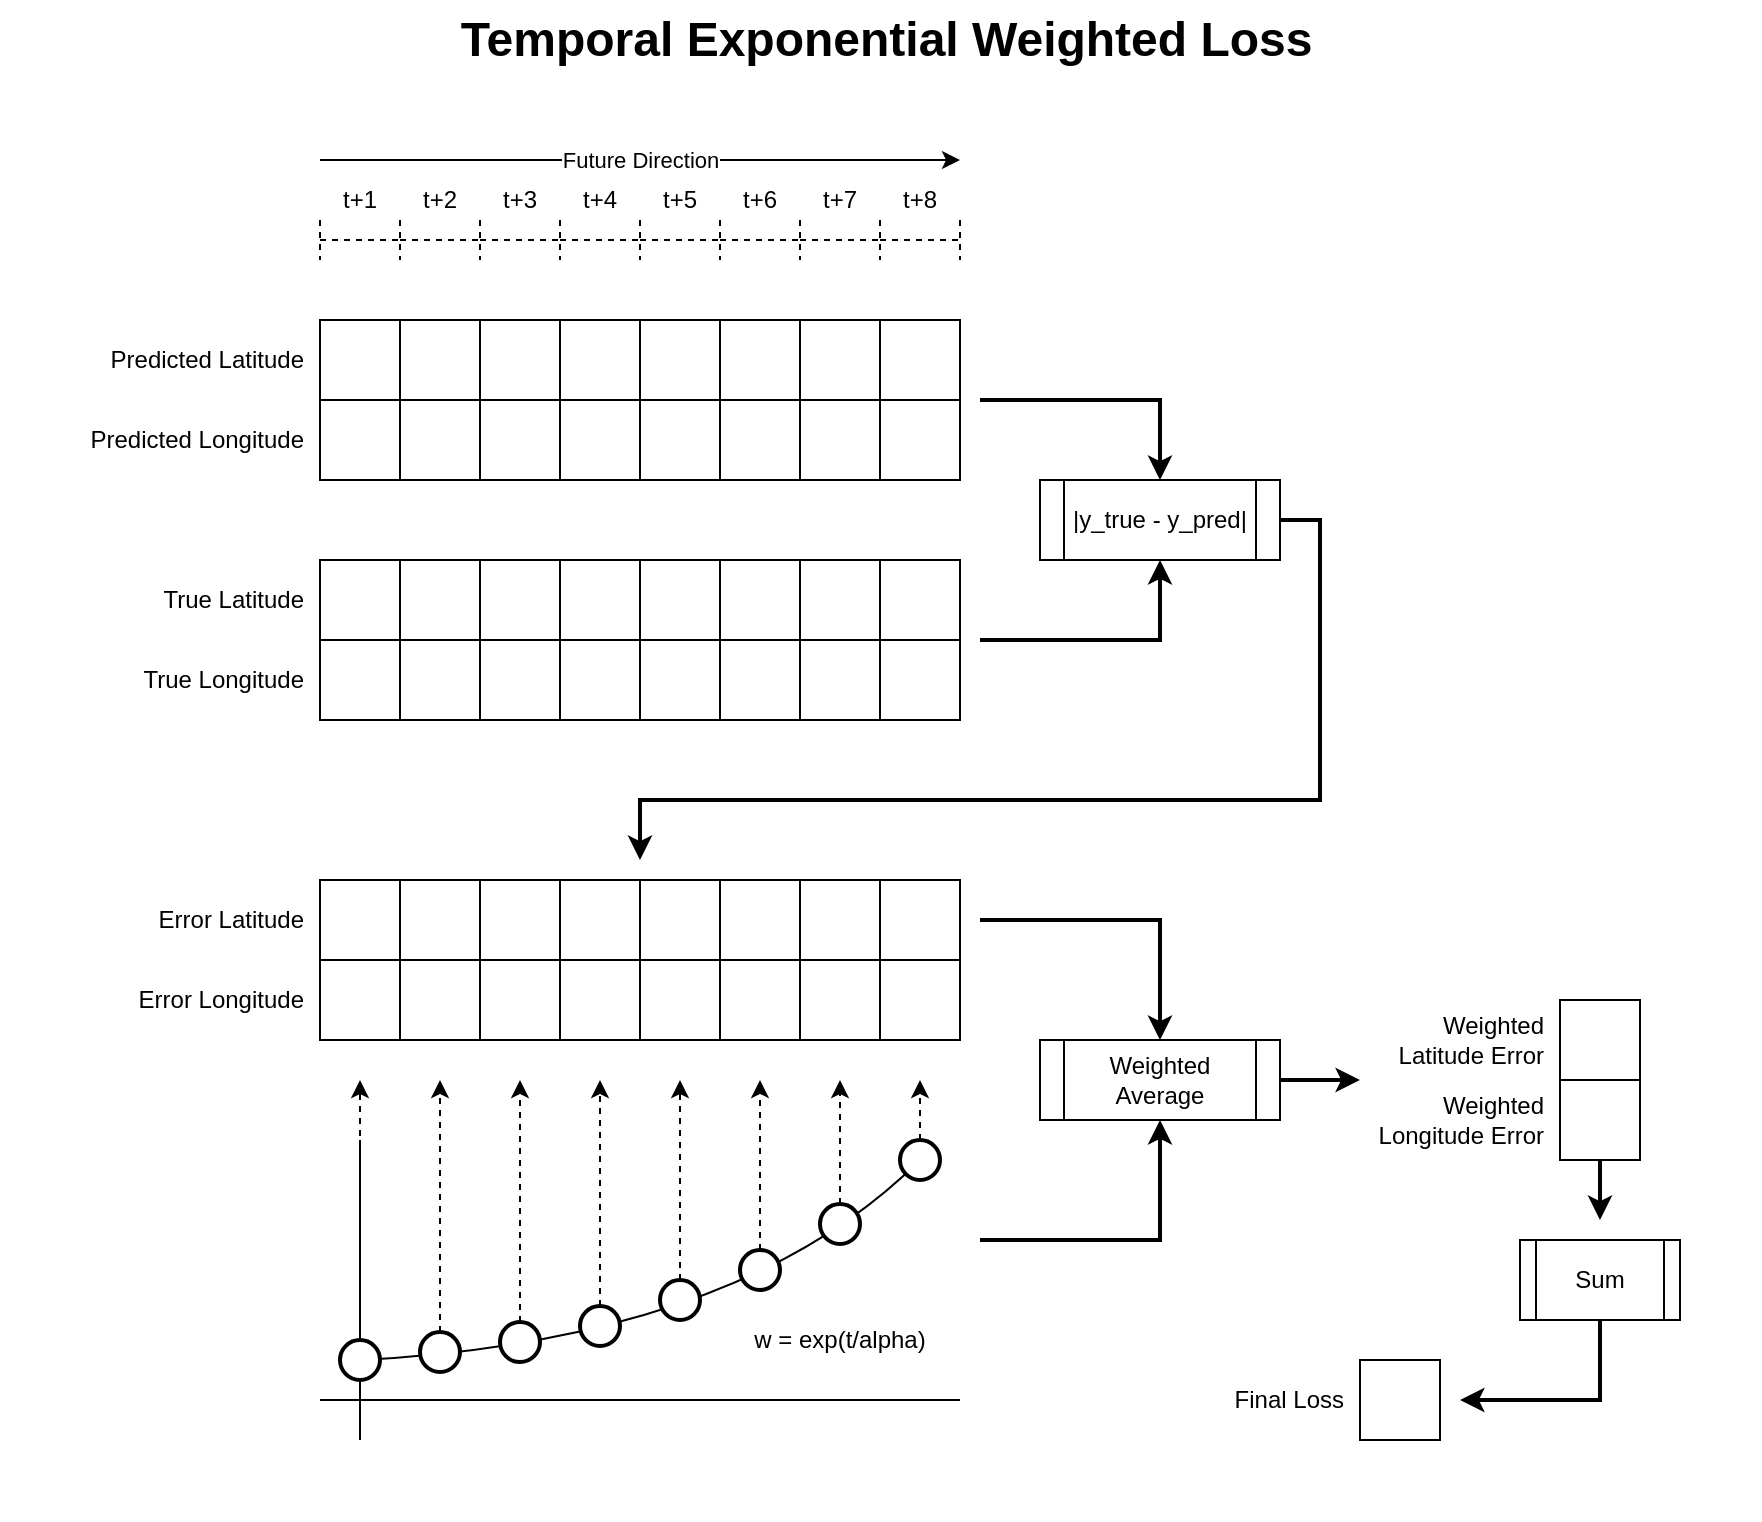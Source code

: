 <mxfile version="15.8.7" type="device"><diagram id="Sw7X7sDZ69eZ22ozQ-pd" name="Page-1"><mxGraphModel dx="1148" dy="2528" grid="1" gridSize="10" guides="1" tooltips="1" connect="1" arrows="1" fold="1" page="1" pageScale="1" pageWidth="1100" pageHeight="850" math="0" shadow="0"><root><mxCell id="0"/><mxCell id="1" parent="0"/><mxCell id="BG7lXiAOSzAuMvyLn2fR-36" value="Predicted Latitude" style="text;html=1;strokeColor=none;fillColor=none;align=right;verticalAlign=middle;whiteSpace=wrap;rounded=0;spacingTop=0;spacing=8;" vertex="1" parent="1"><mxGeometry x="120" y="200" width="160" height="40" as="geometry"/></mxCell><mxCell id="BG7lXiAOSzAuMvyLn2fR-37" value="Predicted Longitude" style="text;html=1;strokeColor=none;fillColor=none;align=right;verticalAlign=middle;whiteSpace=wrap;rounded=0;spacingTop=0;spacing=8;" vertex="1" parent="1"><mxGeometry x="120" y="240" width="160" height="40" as="geometry"/></mxCell><mxCell id="BG7lXiAOSzAuMvyLn2fR-38" value="True Latitude" style="text;html=1;strokeColor=none;fillColor=none;align=right;verticalAlign=middle;whiteSpace=wrap;rounded=0;spacingTop=0;spacing=8;" vertex="1" parent="1"><mxGeometry x="120" y="320" width="160" height="40" as="geometry"/></mxCell><mxCell id="BG7lXiAOSzAuMvyLn2fR-39" value="True Longitude" style="text;html=1;strokeColor=none;fillColor=none;align=right;verticalAlign=middle;whiteSpace=wrap;rounded=0;spacingTop=0;spacing=8;" vertex="1" parent="1"><mxGeometry x="120" y="360" width="160" height="40" as="geometry"/></mxCell><mxCell id="BG7lXiAOSzAuMvyLn2fR-113" value="t+3" style="rounded=0;whiteSpace=wrap;html=1;fillColor=none;strokeColor=none;perimeterSpacing=0;" vertex="1" parent="1"><mxGeometry x="360" y="120" width="40" height="40" as="geometry"/></mxCell><mxCell id="BG7lXiAOSzAuMvyLn2fR-114" value="t+4" style="rounded=0;whiteSpace=wrap;html=1;fillColor=none;strokeColor=none;perimeterSpacing=0;" vertex="1" parent="1"><mxGeometry x="400" y="120" width="40" height="40" as="geometry"/></mxCell><mxCell id="BG7lXiAOSzAuMvyLn2fR-115" value="t+1" style="rounded=0;whiteSpace=wrap;html=1;fillColor=none;strokeColor=none;perimeterSpacing=0;" vertex="1" parent="1"><mxGeometry x="280" y="120" width="40" height="40" as="geometry"/></mxCell><mxCell id="BG7lXiAOSzAuMvyLn2fR-116" value="t+2" style="rounded=0;whiteSpace=wrap;html=1;fillColor=none;strokeColor=none;perimeterSpacing=0;" vertex="1" parent="1"><mxGeometry x="320" y="120" width="40" height="40" as="geometry"/></mxCell><mxCell id="BG7lXiAOSzAuMvyLn2fR-117" value="t+5" style="rounded=0;whiteSpace=wrap;html=1;fillColor=none;strokeColor=none;perimeterSpacing=0;" vertex="1" parent="1"><mxGeometry x="440" y="120" width="40" height="40" as="geometry"/></mxCell><mxCell id="BG7lXiAOSzAuMvyLn2fR-118" value="t+6" style="rounded=0;whiteSpace=wrap;html=1;fillColor=none;strokeColor=none;perimeterSpacing=0;" vertex="1" parent="1"><mxGeometry x="480" y="120" width="40" height="40" as="geometry"/></mxCell><mxCell id="BG7lXiAOSzAuMvyLn2fR-119" value="t+7" style="rounded=0;whiteSpace=wrap;html=1;fillColor=none;strokeColor=none;perimeterSpacing=0;" vertex="1" parent="1"><mxGeometry x="520" y="120" width="40" height="40" as="geometry"/></mxCell><mxCell id="BG7lXiAOSzAuMvyLn2fR-120" value="t+8" style="rounded=0;whiteSpace=wrap;html=1;fillColor=none;strokeColor=none;perimeterSpacing=0;glass=0;" vertex="1" parent="1"><mxGeometry x="560" y="120" width="40" height="40" as="geometry"/></mxCell><mxCell id="BG7lXiAOSzAuMvyLn2fR-138" value="" style="group;strokeWidth=1;dashed=1;" vertex="1" connectable="0" parent="1"><mxGeometry x="280" y="150" width="320" height="20" as="geometry"/></mxCell><mxCell id="BG7lXiAOSzAuMvyLn2fR-122" value="" style="shape=crossbar;whiteSpace=wrap;html=1;rounded=1;glass=0;strokeColor=default;fillColor=none;strokeWidth=1;dashed=1;" vertex="1" parent="BG7lXiAOSzAuMvyLn2fR-138"><mxGeometry width="40" height="20" as="geometry"/></mxCell><mxCell id="BG7lXiAOSzAuMvyLn2fR-123" value="" style="shape=crossbar;whiteSpace=wrap;html=1;rounded=1;glass=0;strokeColor=default;fillColor=none;strokeWidth=1;dashed=1;" vertex="1" parent="BG7lXiAOSzAuMvyLn2fR-138"><mxGeometry x="40" width="40" height="20" as="geometry"/></mxCell><mxCell id="BG7lXiAOSzAuMvyLn2fR-124" value="" style="shape=crossbar;whiteSpace=wrap;html=1;rounded=1;glass=0;strokeColor=default;fillColor=none;strokeWidth=1;dashed=1;" vertex="1" parent="BG7lXiAOSzAuMvyLn2fR-138"><mxGeometry x="80" width="40" height="20" as="geometry"/></mxCell><mxCell id="BG7lXiAOSzAuMvyLn2fR-125" value="" style="shape=crossbar;whiteSpace=wrap;html=1;rounded=1;glass=0;strokeColor=default;fillColor=none;strokeWidth=1;dashed=1;" vertex="1" parent="BG7lXiAOSzAuMvyLn2fR-138"><mxGeometry x="120" width="40" height="20" as="geometry"/></mxCell><mxCell id="BG7lXiAOSzAuMvyLn2fR-126" value="" style="shape=crossbar;whiteSpace=wrap;html=1;rounded=1;glass=0;strokeColor=default;fillColor=none;strokeWidth=1;dashed=1;" vertex="1" parent="BG7lXiAOSzAuMvyLn2fR-138"><mxGeometry x="160" width="40" height="20" as="geometry"/></mxCell><mxCell id="BG7lXiAOSzAuMvyLn2fR-127" value="" style="shape=crossbar;whiteSpace=wrap;html=1;rounded=1;glass=0;strokeColor=default;fillColor=none;strokeWidth=1;dashed=1;" vertex="1" parent="BG7lXiAOSzAuMvyLn2fR-138"><mxGeometry x="200" width="40" height="20" as="geometry"/></mxCell><mxCell id="BG7lXiAOSzAuMvyLn2fR-128" value="" style="shape=crossbar;whiteSpace=wrap;html=1;rounded=1;glass=0;strokeColor=default;fillColor=none;strokeWidth=1;dashed=1;" vertex="1" parent="BG7lXiAOSzAuMvyLn2fR-138"><mxGeometry x="240" width="40" height="20" as="geometry"/></mxCell><mxCell id="BG7lXiAOSzAuMvyLn2fR-137" value="" style="shape=crossbar;whiteSpace=wrap;html=1;rounded=1;glass=0;strokeColor=default;fillColor=none;strokeWidth=1;dashed=1;" vertex="1" parent="BG7lXiAOSzAuMvyLn2fR-138"><mxGeometry x="280" width="40" height="20" as="geometry"/></mxCell><mxCell id="BG7lXiAOSzAuMvyLn2fR-141" value="Future Direction" style="endArrow=classic;html=1;rounded=0;" edge="1" parent="1"><mxGeometry width="50" height="50" relative="1" as="geometry"><mxPoint x="280" y="120" as="sourcePoint"/><mxPoint x="600" y="120" as="targetPoint"/></mxGeometry></mxCell><mxCell id="BG7lXiAOSzAuMvyLn2fR-216" style="edgeStyle=orthogonalEdgeStyle;rounded=0;orthogonalLoop=1;jettySize=auto;html=1;exitX=1;exitY=0.5;exitDx=0;exitDy=0;strokeWidth=2;" edge="1" parent="1" source="BG7lXiAOSzAuMvyLn2fR-149"><mxGeometry relative="1" as="geometry"><mxPoint x="440" y="470" as="targetPoint"/><Array as="points"><mxPoint x="780" y="300"/><mxPoint x="780" y="440"/><mxPoint x="440" y="440"/></Array></mxGeometry></mxCell><mxCell id="BG7lXiAOSzAuMvyLn2fR-149" value="|y_true - y_pred|" style="shape=process;whiteSpace=wrap;html=1;backgroundOutline=1;rounded=0;glass=0;strokeColor=default;strokeWidth=1;fillColor=default;" vertex="1" parent="1"><mxGeometry x="640" y="280" width="120" height="40" as="geometry"/></mxCell><mxCell id="BG7lXiAOSzAuMvyLn2fR-169" value="" style="group" vertex="1" connectable="0" parent="1"><mxGeometry x="280" y="320" width="320" height="80" as="geometry"/></mxCell><mxCell id="BG7lXiAOSzAuMvyLn2fR-94" value="" style="group" vertex="1" connectable="0" parent="BG7lXiAOSzAuMvyLn2fR-169"><mxGeometry width="320" height="40" as="geometry"/></mxCell><mxCell id="BG7lXiAOSzAuMvyLn2fR-95" value="" style="rounded=0;whiteSpace=wrap;html=1;" vertex="1" parent="BG7lXiAOSzAuMvyLn2fR-94"><mxGeometry x="80" width="40" height="40" as="geometry"/></mxCell><mxCell id="BG7lXiAOSzAuMvyLn2fR-96" value="" style="rounded=0;whiteSpace=wrap;html=1;" vertex="1" parent="BG7lXiAOSzAuMvyLn2fR-94"><mxGeometry x="120" width="40" height="40" as="geometry"/></mxCell><mxCell id="BG7lXiAOSzAuMvyLn2fR-97" value="" style="rounded=0;whiteSpace=wrap;html=1;" vertex="1" parent="BG7lXiAOSzAuMvyLn2fR-94"><mxGeometry width="40" height="40" as="geometry"/></mxCell><mxCell id="BG7lXiAOSzAuMvyLn2fR-98" value="" style="rounded=0;whiteSpace=wrap;html=1;" vertex="1" parent="BG7lXiAOSzAuMvyLn2fR-94"><mxGeometry x="40" width="40" height="40" as="geometry"/></mxCell><mxCell id="BG7lXiAOSzAuMvyLn2fR-99" value="" style="rounded=0;whiteSpace=wrap;html=1;" vertex="1" parent="BG7lXiAOSzAuMvyLn2fR-94"><mxGeometry x="160" width="40" height="40" as="geometry"/></mxCell><mxCell id="BG7lXiAOSzAuMvyLn2fR-100" value="" style="rounded=0;whiteSpace=wrap;html=1;" vertex="1" parent="BG7lXiAOSzAuMvyLn2fR-94"><mxGeometry x="200" width="40" height="40" as="geometry"/></mxCell><mxCell id="BG7lXiAOSzAuMvyLn2fR-101" value="" style="rounded=0;whiteSpace=wrap;html=1;" vertex="1" parent="BG7lXiAOSzAuMvyLn2fR-94"><mxGeometry x="240" width="40" height="40" as="geometry"/></mxCell><mxCell id="BG7lXiAOSzAuMvyLn2fR-102" value="" style="rounded=0;whiteSpace=wrap;html=1;" vertex="1" parent="BG7lXiAOSzAuMvyLn2fR-94"><mxGeometry x="280" width="40" height="40" as="geometry"/></mxCell><mxCell id="BG7lXiAOSzAuMvyLn2fR-103" value="" style="group" vertex="1" connectable="0" parent="BG7lXiAOSzAuMvyLn2fR-169"><mxGeometry y="40" width="320" height="40" as="geometry"/></mxCell><mxCell id="BG7lXiAOSzAuMvyLn2fR-104" value="" style="rounded=0;whiteSpace=wrap;html=1;" vertex="1" parent="BG7lXiAOSzAuMvyLn2fR-103"><mxGeometry x="80" width="40" height="40" as="geometry"/></mxCell><mxCell id="BG7lXiAOSzAuMvyLn2fR-105" value="" style="rounded=0;whiteSpace=wrap;html=1;" vertex="1" parent="BG7lXiAOSzAuMvyLn2fR-103"><mxGeometry x="120" width="40" height="40" as="geometry"/></mxCell><mxCell id="BG7lXiAOSzAuMvyLn2fR-106" value="" style="rounded=0;whiteSpace=wrap;html=1;" vertex="1" parent="BG7lXiAOSzAuMvyLn2fR-103"><mxGeometry width="40" height="40" as="geometry"/></mxCell><mxCell id="BG7lXiAOSzAuMvyLn2fR-107" value="" style="rounded=0;whiteSpace=wrap;html=1;" vertex="1" parent="BG7lXiAOSzAuMvyLn2fR-103"><mxGeometry x="40" width="40" height="40" as="geometry"/></mxCell><mxCell id="BG7lXiAOSzAuMvyLn2fR-108" value="" style="rounded=0;whiteSpace=wrap;html=1;" vertex="1" parent="BG7lXiAOSzAuMvyLn2fR-103"><mxGeometry x="160" width="40" height="40" as="geometry"/></mxCell><mxCell id="BG7lXiAOSzAuMvyLn2fR-109" value="" style="rounded=0;whiteSpace=wrap;html=1;" vertex="1" parent="BG7lXiAOSzAuMvyLn2fR-103"><mxGeometry x="200" width="40" height="40" as="geometry"/></mxCell><mxCell id="BG7lXiAOSzAuMvyLn2fR-110" value="" style="rounded=0;whiteSpace=wrap;html=1;" vertex="1" parent="BG7lXiAOSzAuMvyLn2fR-103"><mxGeometry x="240" width="40" height="40" as="geometry"/></mxCell><mxCell id="BG7lXiAOSzAuMvyLn2fR-111" value="" style="rounded=0;whiteSpace=wrap;html=1;" vertex="1" parent="BG7lXiAOSzAuMvyLn2fR-103"><mxGeometry x="280" width="40" height="40" as="geometry"/></mxCell><mxCell id="BG7lXiAOSzAuMvyLn2fR-170" value="" style="group" vertex="1" connectable="0" parent="1"><mxGeometry x="280" y="200" width="320" height="80" as="geometry"/></mxCell><mxCell id="BG7lXiAOSzAuMvyLn2fR-84" value="" style="group" vertex="1" connectable="0" parent="BG7lXiAOSzAuMvyLn2fR-170"><mxGeometry width="320" height="40" as="geometry"/></mxCell><mxCell id="BG7lXiAOSzAuMvyLn2fR-4" value="" style="rounded=0;whiteSpace=wrap;html=1;" vertex="1" parent="BG7lXiAOSzAuMvyLn2fR-84"><mxGeometry x="80" width="40" height="40" as="geometry"/></mxCell><mxCell id="BG7lXiAOSzAuMvyLn2fR-5" value="" style="rounded=0;whiteSpace=wrap;html=1;" vertex="1" parent="BG7lXiAOSzAuMvyLn2fR-84"><mxGeometry x="120" width="40" height="40" as="geometry"/></mxCell><mxCell id="BG7lXiAOSzAuMvyLn2fR-6" value="" style="rounded=0;whiteSpace=wrap;html=1;" vertex="1" parent="BG7lXiAOSzAuMvyLn2fR-84"><mxGeometry width="40" height="40" as="geometry"/></mxCell><mxCell id="BG7lXiAOSzAuMvyLn2fR-7" value="" style="rounded=0;whiteSpace=wrap;html=1;" vertex="1" parent="BG7lXiAOSzAuMvyLn2fR-84"><mxGeometry x="40" width="40" height="40" as="geometry"/></mxCell><mxCell id="BG7lXiAOSzAuMvyLn2fR-8" value="" style="rounded=0;whiteSpace=wrap;html=1;" vertex="1" parent="BG7lXiAOSzAuMvyLn2fR-84"><mxGeometry x="160" width="40" height="40" as="geometry"/></mxCell><mxCell id="BG7lXiAOSzAuMvyLn2fR-9" value="" style="rounded=0;whiteSpace=wrap;html=1;" vertex="1" parent="BG7lXiAOSzAuMvyLn2fR-84"><mxGeometry x="200" width="40" height="40" as="geometry"/></mxCell><mxCell id="BG7lXiAOSzAuMvyLn2fR-10" value="" style="rounded=0;whiteSpace=wrap;html=1;" vertex="1" parent="BG7lXiAOSzAuMvyLn2fR-84"><mxGeometry x="240" width="40" height="40" as="geometry"/></mxCell><mxCell id="BG7lXiAOSzAuMvyLn2fR-11" value="" style="rounded=0;whiteSpace=wrap;html=1;" vertex="1" parent="BG7lXiAOSzAuMvyLn2fR-84"><mxGeometry x="280" width="40" height="40" as="geometry"/></mxCell><mxCell id="BG7lXiAOSzAuMvyLn2fR-85" value="" style="group" vertex="1" connectable="0" parent="BG7lXiAOSzAuMvyLn2fR-170"><mxGeometry y="40" width="320" height="40" as="geometry"/></mxCell><mxCell id="BG7lXiAOSzAuMvyLn2fR-86" value="" style="rounded=0;whiteSpace=wrap;html=1;" vertex="1" parent="BG7lXiAOSzAuMvyLn2fR-85"><mxGeometry x="80" width="40" height="40" as="geometry"/></mxCell><mxCell id="BG7lXiAOSzAuMvyLn2fR-87" value="" style="rounded=0;whiteSpace=wrap;html=1;" vertex="1" parent="BG7lXiAOSzAuMvyLn2fR-85"><mxGeometry x="120" width="40" height="40" as="geometry"/></mxCell><mxCell id="BG7lXiAOSzAuMvyLn2fR-88" value="" style="rounded=0;whiteSpace=wrap;html=1;" vertex="1" parent="BG7lXiAOSzAuMvyLn2fR-85"><mxGeometry width="40" height="40" as="geometry"/></mxCell><mxCell id="BG7lXiAOSzAuMvyLn2fR-89" value="" style="rounded=0;whiteSpace=wrap;html=1;" vertex="1" parent="BG7lXiAOSzAuMvyLn2fR-85"><mxGeometry x="40" width="40" height="40" as="geometry"/></mxCell><mxCell id="BG7lXiAOSzAuMvyLn2fR-90" value="" style="rounded=0;whiteSpace=wrap;html=1;" vertex="1" parent="BG7lXiAOSzAuMvyLn2fR-85"><mxGeometry x="160" width="40" height="40" as="geometry"/></mxCell><mxCell id="BG7lXiAOSzAuMvyLn2fR-91" value="" style="rounded=0;whiteSpace=wrap;html=1;" vertex="1" parent="BG7lXiAOSzAuMvyLn2fR-85"><mxGeometry x="200" width="40" height="40" as="geometry"/></mxCell><mxCell id="BG7lXiAOSzAuMvyLn2fR-92" value="" style="rounded=0;whiteSpace=wrap;html=1;" vertex="1" parent="BG7lXiAOSzAuMvyLn2fR-85"><mxGeometry x="240" width="40" height="40" as="geometry"/></mxCell><mxCell id="BG7lXiAOSzAuMvyLn2fR-93" value="" style="rounded=0;whiteSpace=wrap;html=1;" vertex="1" parent="BG7lXiAOSzAuMvyLn2fR-85"><mxGeometry x="280" width="40" height="40" as="geometry"/></mxCell><mxCell id="BG7lXiAOSzAuMvyLn2fR-190" value="" style="group" vertex="1" connectable="0" parent="1"><mxGeometry x="280" y="480" width="320" height="80" as="geometry"/></mxCell><mxCell id="BG7lXiAOSzAuMvyLn2fR-191" value="" style="group" vertex="1" connectable="0" parent="BG7lXiAOSzAuMvyLn2fR-190"><mxGeometry width="320" height="40" as="geometry"/></mxCell><mxCell id="BG7lXiAOSzAuMvyLn2fR-192" value="" style="rounded=0;whiteSpace=wrap;html=1;" vertex="1" parent="BG7lXiAOSzAuMvyLn2fR-191"><mxGeometry x="80" width="40" height="40" as="geometry"/></mxCell><mxCell id="BG7lXiAOSzAuMvyLn2fR-193" value="" style="rounded=0;whiteSpace=wrap;html=1;" vertex="1" parent="BG7lXiAOSzAuMvyLn2fR-191"><mxGeometry x="120" width="40" height="40" as="geometry"/></mxCell><mxCell id="BG7lXiAOSzAuMvyLn2fR-194" value="" style="rounded=0;whiteSpace=wrap;html=1;" vertex="1" parent="BG7lXiAOSzAuMvyLn2fR-191"><mxGeometry width="40" height="40" as="geometry"/></mxCell><mxCell id="BG7lXiAOSzAuMvyLn2fR-195" value="" style="rounded=0;whiteSpace=wrap;html=1;" vertex="1" parent="BG7lXiAOSzAuMvyLn2fR-191"><mxGeometry x="40" width="40" height="40" as="geometry"/></mxCell><mxCell id="BG7lXiAOSzAuMvyLn2fR-196" value="" style="rounded=0;whiteSpace=wrap;html=1;" vertex="1" parent="BG7lXiAOSzAuMvyLn2fR-191"><mxGeometry x="160" width="40" height="40" as="geometry"/></mxCell><mxCell id="BG7lXiAOSzAuMvyLn2fR-197" value="" style="rounded=0;whiteSpace=wrap;html=1;" vertex="1" parent="BG7lXiAOSzAuMvyLn2fR-191"><mxGeometry x="200" width="40" height="40" as="geometry"/></mxCell><mxCell id="BG7lXiAOSzAuMvyLn2fR-198" value="" style="rounded=0;whiteSpace=wrap;html=1;" vertex="1" parent="BG7lXiAOSzAuMvyLn2fR-191"><mxGeometry x="240" width="40" height="40" as="geometry"/></mxCell><mxCell id="BG7lXiAOSzAuMvyLn2fR-199" value="" style="rounded=0;whiteSpace=wrap;html=1;" vertex="1" parent="BG7lXiAOSzAuMvyLn2fR-191"><mxGeometry x="280" width="40" height="40" as="geometry"/></mxCell><mxCell id="BG7lXiAOSzAuMvyLn2fR-200" value="" style="group" vertex="1" connectable="0" parent="BG7lXiAOSzAuMvyLn2fR-190"><mxGeometry y="40" width="320" height="40" as="geometry"/></mxCell><mxCell id="BG7lXiAOSzAuMvyLn2fR-201" value="" style="rounded=0;whiteSpace=wrap;html=1;" vertex="1" parent="BG7lXiAOSzAuMvyLn2fR-200"><mxGeometry x="80" width="40" height="40" as="geometry"/></mxCell><mxCell id="BG7lXiAOSzAuMvyLn2fR-202" value="" style="rounded=0;whiteSpace=wrap;html=1;" vertex="1" parent="BG7lXiAOSzAuMvyLn2fR-200"><mxGeometry x="120" width="40" height="40" as="geometry"/></mxCell><mxCell id="BG7lXiAOSzAuMvyLn2fR-203" value="" style="rounded=0;whiteSpace=wrap;html=1;" vertex="1" parent="BG7lXiAOSzAuMvyLn2fR-200"><mxGeometry width="40" height="40" as="geometry"/></mxCell><mxCell id="BG7lXiAOSzAuMvyLn2fR-204" value="" style="rounded=0;whiteSpace=wrap;html=1;" vertex="1" parent="BG7lXiAOSzAuMvyLn2fR-200"><mxGeometry x="40" width="40" height="40" as="geometry"/></mxCell><mxCell id="BG7lXiAOSzAuMvyLn2fR-205" value="" style="rounded=0;whiteSpace=wrap;html=1;" vertex="1" parent="BG7lXiAOSzAuMvyLn2fR-200"><mxGeometry x="160" width="40" height="40" as="geometry"/></mxCell><mxCell id="BG7lXiAOSzAuMvyLn2fR-206" value="" style="rounded=0;whiteSpace=wrap;html=1;" vertex="1" parent="BG7lXiAOSzAuMvyLn2fR-200"><mxGeometry x="200" width="40" height="40" as="geometry"/></mxCell><mxCell id="BG7lXiAOSzAuMvyLn2fR-207" value="" style="rounded=0;whiteSpace=wrap;html=1;" vertex="1" parent="BG7lXiAOSzAuMvyLn2fR-200"><mxGeometry x="240" width="40" height="40" as="geometry"/></mxCell><mxCell id="BG7lXiAOSzAuMvyLn2fR-208" value="" style="rounded=0;whiteSpace=wrap;html=1;" vertex="1" parent="BG7lXiAOSzAuMvyLn2fR-200"><mxGeometry x="280" width="40" height="40" as="geometry"/></mxCell><mxCell id="BG7lXiAOSzAuMvyLn2fR-210" value="" style="edgeStyle=elbowEdgeStyle;elbow=vertical;endArrow=classic;html=1;rounded=0;entryX=0.5;entryY=0;entryDx=0;entryDy=0;strokeWidth=2;" edge="1" parent="1" target="BG7lXiAOSzAuMvyLn2fR-149"><mxGeometry width="50" height="50" relative="1" as="geometry"><mxPoint x="610" y="240" as="sourcePoint"/><mxPoint x="500" y="320" as="targetPoint"/><Array as="points"><mxPoint x="660" y="240"/></Array></mxGeometry></mxCell><mxCell id="BG7lXiAOSzAuMvyLn2fR-211" value="" style="edgeStyle=elbowEdgeStyle;elbow=vertical;endArrow=classic;html=1;rounded=0;entryX=0.5;entryY=1;entryDx=0;entryDy=0;strokeWidth=2;" edge="1" parent="1" target="BG7lXiAOSzAuMvyLn2fR-149"><mxGeometry width="50" height="50" relative="1" as="geometry"><mxPoint x="610" y="360" as="sourcePoint"/><mxPoint x="660" y="320" as="targetPoint"/><Array as="points"><mxPoint x="660" y="360"/></Array></mxGeometry></mxCell><mxCell id="BG7lXiAOSzAuMvyLn2fR-214" value="Error Latitude" style="text;html=1;strokeColor=none;fillColor=none;align=right;verticalAlign=middle;whiteSpace=wrap;rounded=0;spacingTop=0;spacing=8;" vertex="1" parent="1"><mxGeometry x="120" y="480" width="160" height="40" as="geometry"/></mxCell><mxCell id="BG7lXiAOSzAuMvyLn2fR-215" value="Error&amp;nbsp;Longitude" style="text;html=1;strokeColor=none;fillColor=none;align=right;verticalAlign=middle;whiteSpace=wrap;rounded=0;spacingTop=0;spacing=8;" vertex="1" parent="1"><mxGeometry x="120" y="520" width="160" height="40" as="geometry"/></mxCell><mxCell id="BG7lXiAOSzAuMvyLn2fR-234" value="Weighted Average" style="shape=process;whiteSpace=wrap;html=1;backgroundOutline=1;rounded=0;glass=0;strokeColor=default;strokeWidth=1;fillColor=default;" vertex="1" parent="1"><mxGeometry x="640" y="560" width="120" height="40" as="geometry"/></mxCell><mxCell id="BG7lXiAOSzAuMvyLn2fR-235" value="" style="edgeStyle=elbowEdgeStyle;elbow=vertical;endArrow=classic;html=1;rounded=0;entryX=0.5;entryY=0;entryDx=0;entryDy=0;strokeWidth=2;" edge="1" parent="1" target="BG7lXiAOSzAuMvyLn2fR-234"><mxGeometry width="50" height="50" relative="1" as="geometry"><mxPoint x="610" y="500" as="sourcePoint"/><mxPoint x="700" y="540" as="targetPoint"/><Array as="points"><mxPoint x="660" y="500"/></Array></mxGeometry></mxCell><mxCell id="BG7lXiAOSzAuMvyLn2fR-237" value="" style="edgeStyle=elbowEdgeStyle;elbow=vertical;endArrow=classic;html=1;rounded=0;entryX=0.5;entryY=1;entryDx=0;entryDy=0;strokeWidth=2;" edge="1" parent="1" target="BG7lXiAOSzAuMvyLn2fR-234"><mxGeometry width="50" height="50" relative="1" as="geometry"><mxPoint x="610" y="660" as="sourcePoint"/><mxPoint x="700" y="620" as="targetPoint"/><Array as="points"><mxPoint x="660" y="660"/></Array></mxGeometry></mxCell><mxCell id="BG7lXiAOSzAuMvyLn2fR-249" value="" style="group" vertex="1" connectable="0" parent="1"><mxGeometry x="280" y="580" width="320" height="180" as="geometry"/></mxCell><mxCell id="BG7lXiAOSzAuMvyLn2fR-241" value="" style="endArrow=classic;dashed=1;html=1;strokeWidth=1;rounded=0;exitX=0.5;exitY=0;exitDx=0;exitDy=0;endFill=1;" edge="1" parent="BG7lXiAOSzAuMvyLn2fR-249" source="BG7lXiAOSzAuMvyLn2fR-223"><mxGeometry width="50" height="50" relative="1" as="geometry"><mxPoint x="60" y="120" as="sourcePoint"/><mxPoint x="60" as="targetPoint"/></mxGeometry></mxCell><mxCell id="BG7lXiAOSzAuMvyLn2fR-242" style="edgeStyle=orthogonalEdgeStyle;rounded=0;orthogonalLoop=1;jettySize=auto;html=1;exitX=0.5;exitY=0;exitDx=0;exitDy=0;dashed=1;endArrow=classic;endFill=1;strokeWidth=1;" edge="1" parent="BG7lXiAOSzAuMvyLn2fR-249" source="BG7lXiAOSzAuMvyLn2fR-224"><mxGeometry relative="1" as="geometry"><mxPoint x="100" as="targetPoint"/></mxGeometry></mxCell><mxCell id="BG7lXiAOSzAuMvyLn2fR-243" style="edgeStyle=orthogonalEdgeStyle;rounded=0;orthogonalLoop=1;jettySize=auto;html=1;exitX=0.5;exitY=0;exitDx=0;exitDy=0;dashed=1;endArrow=classic;endFill=1;strokeWidth=1;" edge="1" parent="BG7lXiAOSzAuMvyLn2fR-249" source="BG7lXiAOSzAuMvyLn2fR-225"><mxGeometry relative="1" as="geometry"><mxPoint x="140" as="targetPoint"/></mxGeometry></mxCell><mxCell id="BG7lXiAOSzAuMvyLn2fR-244" style="edgeStyle=orthogonalEdgeStyle;rounded=0;orthogonalLoop=1;jettySize=auto;html=1;exitX=0.5;exitY=0;exitDx=0;exitDy=0;dashed=1;endArrow=classic;endFill=1;strokeWidth=1;" edge="1" parent="BG7lXiAOSzAuMvyLn2fR-249" source="BG7lXiAOSzAuMvyLn2fR-227"><mxGeometry relative="1" as="geometry"><mxPoint x="180" as="targetPoint"/></mxGeometry></mxCell><mxCell id="BG7lXiAOSzAuMvyLn2fR-245" style="edgeStyle=orthogonalEdgeStyle;rounded=0;orthogonalLoop=1;jettySize=auto;html=1;exitX=0.5;exitY=0;exitDx=0;exitDy=0;dashed=1;endArrow=classic;endFill=1;strokeWidth=1;" edge="1" parent="BG7lXiAOSzAuMvyLn2fR-249" source="BG7lXiAOSzAuMvyLn2fR-229"><mxGeometry relative="1" as="geometry"><mxPoint x="220" as="targetPoint"/></mxGeometry></mxCell><mxCell id="BG7lXiAOSzAuMvyLn2fR-246" style="edgeStyle=orthogonalEdgeStyle;rounded=0;orthogonalLoop=1;jettySize=auto;html=1;exitX=0.5;exitY=0;exitDx=0;exitDy=0;dashed=1;endArrow=classic;endFill=1;strokeWidth=1;" edge="1" parent="BG7lXiAOSzAuMvyLn2fR-249" source="BG7lXiAOSzAuMvyLn2fR-230"><mxGeometry relative="1" as="geometry"><mxPoint x="260" as="targetPoint"/></mxGeometry></mxCell><mxCell id="BG7lXiAOSzAuMvyLn2fR-247" style="edgeStyle=orthogonalEdgeStyle;rounded=0;orthogonalLoop=1;jettySize=auto;html=1;exitX=0.5;exitY=0;exitDx=0;exitDy=0;dashed=1;endArrow=classic;endFill=1;strokeWidth=1;" edge="1" parent="BG7lXiAOSzAuMvyLn2fR-249" source="BG7lXiAOSzAuMvyLn2fR-231"><mxGeometry relative="1" as="geometry"><mxPoint x="300" as="targetPoint"/></mxGeometry></mxCell><mxCell id="BG7lXiAOSzAuMvyLn2fR-248" style="edgeStyle=orthogonalEdgeStyle;rounded=0;orthogonalLoop=1;jettySize=auto;html=1;exitX=0.5;exitY=0;exitDx=0;exitDy=0;dashed=1;endArrow=classic;endFill=1;strokeWidth=1;" edge="1" parent="BG7lXiAOSzAuMvyLn2fR-249" source="BG7lXiAOSzAuMvyLn2fR-220"><mxGeometry relative="1" as="geometry"><mxPoint x="20" as="targetPoint"/></mxGeometry></mxCell><mxCell id="BG7lXiAOSzAuMvyLn2fR-217" value="" style="endArrow=none;html=1;rounded=0;endFill=0;" edge="1" parent="BG7lXiAOSzAuMvyLn2fR-249"><mxGeometry width="50" height="50" relative="1" as="geometry"><mxPoint x="20" y="180" as="sourcePoint"/><mxPoint x="20" y="30" as="targetPoint"/></mxGeometry></mxCell><mxCell id="BG7lXiAOSzAuMvyLn2fR-218" value="" style="endArrow=none;html=1;rounded=0;endFill=0;" edge="1" parent="BG7lXiAOSzAuMvyLn2fR-249"><mxGeometry width="50" height="50" relative="1" as="geometry"><mxPoint y="160" as="sourcePoint"/><mxPoint x="320" y="160" as="targetPoint"/></mxGeometry></mxCell><mxCell id="BG7lXiAOSzAuMvyLn2fR-219" value="" style="curved=1;endArrow=none;html=1;rounded=0;endFill=0;" edge="1" parent="BG7lXiAOSzAuMvyLn2fR-249"><mxGeometry width="50" height="50" relative="1" as="geometry"><mxPoint x="20" y="140" as="sourcePoint"/><mxPoint x="300" y="40" as="targetPoint"/><Array as="points"><mxPoint x="210" y="130"/></Array></mxGeometry></mxCell><mxCell id="BG7lXiAOSzAuMvyLn2fR-220" value="" style="ellipse;whiteSpace=wrap;html=1;rounded=0;glass=0;strokeColor=default;strokeWidth=2;fillColor=default;" vertex="1" parent="BG7lXiAOSzAuMvyLn2fR-249"><mxGeometry x="10" y="130" width="20" height="20" as="geometry"/></mxCell><mxCell id="BG7lXiAOSzAuMvyLn2fR-223" value="" style="ellipse;whiteSpace=wrap;html=1;rounded=0;glass=0;strokeColor=default;strokeWidth=2;fillColor=default;" vertex="1" parent="BG7lXiAOSzAuMvyLn2fR-249"><mxGeometry x="50" y="126" width="20" height="20" as="geometry"/></mxCell><mxCell id="BG7lXiAOSzAuMvyLn2fR-224" value="" style="ellipse;whiteSpace=wrap;html=1;rounded=0;glass=0;strokeColor=default;strokeWidth=2;fillColor=default;" vertex="1" parent="BG7lXiAOSzAuMvyLn2fR-249"><mxGeometry x="90" y="121" width="20" height="20" as="geometry"/></mxCell><mxCell id="BG7lXiAOSzAuMvyLn2fR-225" value="" style="ellipse;whiteSpace=wrap;html=1;rounded=0;glass=0;strokeColor=default;strokeWidth=2;fillColor=default;" vertex="1" parent="BG7lXiAOSzAuMvyLn2fR-249"><mxGeometry x="130" y="113" width="20" height="20" as="geometry"/></mxCell><mxCell id="BG7lXiAOSzAuMvyLn2fR-227" value="" style="ellipse;whiteSpace=wrap;html=1;rounded=0;glass=0;strokeColor=default;strokeWidth=2;fillColor=default;" vertex="1" parent="BG7lXiAOSzAuMvyLn2fR-249"><mxGeometry x="170" y="100" width="20" height="20" as="geometry"/></mxCell><mxCell id="BG7lXiAOSzAuMvyLn2fR-229" value="" style="ellipse;whiteSpace=wrap;html=1;rounded=0;glass=0;strokeColor=default;strokeWidth=2;fillColor=default;" vertex="1" parent="BG7lXiAOSzAuMvyLn2fR-249"><mxGeometry x="210" y="85" width="20" height="20" as="geometry"/></mxCell><mxCell id="BG7lXiAOSzAuMvyLn2fR-230" value="" style="ellipse;whiteSpace=wrap;html=1;rounded=0;glass=0;strokeColor=default;strokeWidth=2;fillColor=default;" vertex="1" parent="BG7lXiAOSzAuMvyLn2fR-249"><mxGeometry x="250" y="62" width="20" height="20" as="geometry"/></mxCell><mxCell id="BG7lXiAOSzAuMvyLn2fR-231" value="" style="ellipse;whiteSpace=wrap;html=1;rounded=0;glass=0;strokeColor=default;strokeWidth=2;fillColor=default;" vertex="1" parent="BG7lXiAOSzAuMvyLn2fR-249"><mxGeometry x="290" y="30" width="20" height="20" as="geometry"/></mxCell><mxCell id="BG7lXiAOSzAuMvyLn2fR-233" value="w = exp(t/alpha)" style="text;html=1;strokeColor=none;fillColor=none;align=center;verticalAlign=middle;whiteSpace=wrap;rounded=0;glass=0;" vertex="1" parent="BG7lXiAOSzAuMvyLn2fR-249"><mxGeometry x="200" y="120" width="120" height="20" as="geometry"/></mxCell><mxCell id="BG7lXiAOSzAuMvyLn2fR-298" value="" style="group" vertex="1" connectable="0" parent="1"><mxGeometry x="800" y="540" width="140" height="80" as="geometry"/></mxCell><mxCell id="BG7lXiAOSzAuMvyLn2fR-286" value="" style="rounded=0;whiteSpace=wrap;html=1;" vertex="1" parent="BG7lXiAOSzAuMvyLn2fR-298"><mxGeometry x="100" y="40" width="40" height="40" as="geometry"/></mxCell><mxCell id="BG7lXiAOSzAuMvyLn2fR-277" value="" style="rounded=0;whiteSpace=wrap;html=1;" vertex="1" parent="BG7lXiAOSzAuMvyLn2fR-298"><mxGeometry x="100" width="40" height="40" as="geometry"/></mxCell><mxCell id="BG7lXiAOSzAuMvyLn2fR-293" value="Weighted Latitude Error" style="text;html=1;strokeColor=none;fillColor=none;align=right;verticalAlign=middle;whiteSpace=wrap;rounded=0;spacingTop=0;spacing=8;" vertex="1" parent="BG7lXiAOSzAuMvyLn2fR-298"><mxGeometry width="100" height="40" as="geometry"/></mxCell><mxCell id="BG7lXiAOSzAuMvyLn2fR-294" value="Weighted Longitude Error" style="text;html=1;strokeColor=none;fillColor=none;align=right;verticalAlign=middle;whiteSpace=wrap;rounded=0;spacingTop=0;spacing=8;" vertex="1" parent="BG7lXiAOSzAuMvyLn2fR-298"><mxGeometry y="40" width="100" height="40" as="geometry"/></mxCell><mxCell id="BG7lXiAOSzAuMvyLn2fR-302" value="" style="endArrow=classic;html=1;rounded=0;strokeWidth=2;exitX=1;exitY=0.5;exitDx=0;exitDy=0;entryX=0;entryY=0;entryDx=0;entryDy=0;" edge="1" parent="1" source="BG7lXiAOSzAuMvyLn2fR-234" target="BG7lXiAOSzAuMvyLn2fR-294"><mxGeometry width="50" height="50" relative="1" as="geometry"><mxPoint x="880" y="580" as="sourcePoint"/><mxPoint x="930" y="530" as="targetPoint"/></mxGeometry></mxCell><mxCell id="BG7lXiAOSzAuMvyLn2fR-310" style="edgeStyle=orthogonalEdgeStyle;rounded=0;orthogonalLoop=1;jettySize=auto;html=1;exitX=0.5;exitY=1;exitDx=0;exitDy=0;endArrow=classic;endFill=1;strokeWidth=2;" edge="1" parent="1" source="BG7lXiAOSzAuMvyLn2fR-303"><mxGeometry relative="1" as="geometry"><mxPoint x="850" y="740" as="targetPoint"/><Array as="points"><mxPoint x="920" y="740"/></Array></mxGeometry></mxCell><mxCell id="BG7lXiAOSzAuMvyLn2fR-303" value="Sum" style="shape=process;whiteSpace=wrap;html=1;backgroundOutline=1;rounded=0;glass=0;strokeColor=default;strokeWidth=1;fillColor=default;" vertex="1" parent="1"><mxGeometry x="880" y="660" width="80" height="40" as="geometry"/></mxCell><mxCell id="BG7lXiAOSzAuMvyLn2fR-304" style="edgeStyle=orthogonalEdgeStyle;rounded=0;orthogonalLoop=1;jettySize=auto;html=1;exitX=0.5;exitY=1;exitDx=0;exitDy=0;endArrow=classic;endFill=1;strokeWidth=2;" edge="1" parent="1" source="BG7lXiAOSzAuMvyLn2fR-286"><mxGeometry relative="1" as="geometry"><mxPoint x="920" y="650" as="targetPoint"/></mxGeometry></mxCell><mxCell id="BG7lXiAOSzAuMvyLn2fR-305" value="" style="group" vertex="1" connectable="0" parent="1"><mxGeometry x="800" y="720" width="140" height="80" as="geometry"/></mxCell><mxCell id="BG7lXiAOSzAuMvyLn2fR-307" value="" style="rounded=0;whiteSpace=wrap;html=1;" vertex="1" parent="BG7lXiAOSzAuMvyLn2fR-305"><mxGeometry width="40" height="40" as="geometry"/></mxCell><mxCell id="BG7lXiAOSzAuMvyLn2fR-308" value="Final Loss" style="text;html=1;strokeColor=none;fillColor=none;align=right;verticalAlign=middle;whiteSpace=wrap;rounded=0;spacingTop=0;spacing=8;" vertex="1" parent="BG7lXiAOSzAuMvyLn2fR-305"><mxGeometry x="-100" width="100" height="40" as="geometry"/></mxCell><mxCell id="BG7lXiAOSzAuMvyLn2fR-313" value="&amp;nbsp;Temporal Exponential Weighted Loss" style="text;align=center;fontSize=24;spacing=0;verticalAlign=middle;fillColor=none;strokeColor=none;perimeterSpacing=0;rounded=0;glass=0;shadow=0;sketch=0;fontColor=default;whiteSpace=wrap;html=1;fontStyle=1" vertex="1" parent="1"><mxGeometry x="120" y="40" width="880" height="40" as="geometry"/></mxCell></root></mxGraphModel></diagram></mxfile>